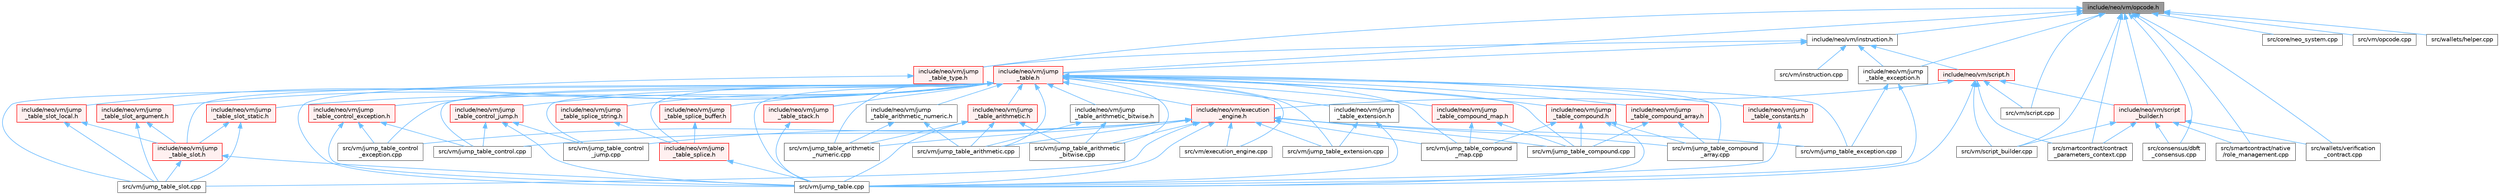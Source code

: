 digraph "include/neo/vm/opcode.h"
{
 // LATEX_PDF_SIZE
  bgcolor="transparent";
  edge [fontname=Helvetica,fontsize=10,labelfontname=Helvetica,labelfontsize=10];
  node [fontname=Helvetica,fontsize=10,shape=box,height=0.2,width=0.4];
  Node1 [id="Node000001",label="include/neo/vm/opcode.h",height=0.2,width=0.4,color="gray40", fillcolor="grey60", style="filled", fontcolor="black",tooltip=" "];
  Node1 -> Node2 [id="edge1_Node000001_Node000002",dir="back",color="steelblue1",style="solid",tooltip=" "];
  Node2 [id="Node000002",label="include/neo/vm/instruction.h",height=0.2,width=0.4,color="grey40", fillcolor="white", style="filled",URL="$instruction_8h.html",tooltip=" "];
  Node2 -> Node3 [id="edge2_Node000002_Node000003",dir="back",color="steelblue1",style="solid",tooltip=" "];
  Node3 [id="Node000003",label="include/neo/vm/jump\l_table.h",height=0.2,width=0.4,color="red", fillcolor="#FFF0F0", style="filled",URL="$jump__table_8h.html",tooltip=" "];
  Node3 -> Node4 [id="edge3_Node000003_Node000004",dir="back",color="steelblue1",style="solid",tooltip=" "];
  Node4 [id="Node000004",label="include/neo/vm/execution\l_engine.h",height=0.2,width=0.4,color="red", fillcolor="#FFF0F0", style="filled",URL="$execution__engine_8h.html",tooltip=" "];
  Node4 -> Node151 [id="edge4_Node000004_Node000151",dir="back",color="steelblue1",style="solid",tooltip=" "];
  Node151 [id="Node000151",label="src/vm/execution_engine.cpp",height=0.2,width=0.4,color="grey40", fillcolor="white", style="filled",URL="$execution__engine_8cpp.html",tooltip=" "];
  Node4 -> Node152 [id="edge5_Node000004_Node000152",dir="back",color="steelblue1",style="solid",tooltip=" "];
  Node152 [id="Node000152",label="src/vm/jump_table.cpp",height=0.2,width=0.4,color="grey40", fillcolor="white", style="filled",URL="$jump__table_8cpp.html",tooltip=" "];
  Node4 -> Node153 [id="edge6_Node000004_Node000153",dir="back",color="steelblue1",style="solid",tooltip=" "];
  Node153 [id="Node000153",label="src/vm/jump_table_arithmetic.cpp",height=0.2,width=0.4,color="grey40", fillcolor="white", style="filled",URL="$jump__table__arithmetic_8cpp.html",tooltip=" "];
  Node4 -> Node154 [id="edge7_Node000004_Node000154",dir="back",color="steelblue1",style="solid",tooltip=" "];
  Node154 [id="Node000154",label="src/vm/jump_table_arithmetic\l_bitwise.cpp",height=0.2,width=0.4,color="grey40", fillcolor="white", style="filled",URL="$jump__table__arithmetic__bitwise_8cpp.html",tooltip=" "];
  Node4 -> Node155 [id="edge8_Node000004_Node000155",dir="back",color="steelblue1",style="solid",tooltip=" "];
  Node155 [id="Node000155",label="src/vm/jump_table_arithmetic\l_numeric.cpp",height=0.2,width=0.4,color="grey40", fillcolor="white", style="filled",URL="$jump__table__arithmetic__numeric_8cpp.html",tooltip=" "];
  Node4 -> Node157 [id="edge9_Node000004_Node000157",dir="back",color="steelblue1",style="solid",tooltip=" "];
  Node157 [id="Node000157",label="src/vm/jump_table_compound.cpp",height=0.2,width=0.4,color="grey40", fillcolor="white", style="filled",URL="$jump__table__compound_8cpp.html",tooltip=" "];
  Node4 -> Node158 [id="edge10_Node000004_Node000158",dir="back",color="steelblue1",style="solid",tooltip=" "];
  Node158 [id="Node000158",label="src/vm/jump_table_compound\l_array.cpp",height=0.2,width=0.4,color="grey40", fillcolor="white", style="filled",URL="$jump__table__compound__array_8cpp.html",tooltip=" "];
  Node4 -> Node159 [id="edge11_Node000004_Node000159",dir="back",color="steelblue1",style="solid",tooltip=" "];
  Node159 [id="Node000159",label="src/vm/jump_table_compound\l_map.cpp",height=0.2,width=0.4,color="grey40", fillcolor="white", style="filled",URL="$jump__table__compound__map_8cpp.html",tooltip=" "];
  Node4 -> Node162 [id="edge12_Node000004_Node000162",dir="back",color="steelblue1",style="solid",tooltip=" "];
  Node162 [id="Node000162",label="src/vm/jump_table_control.cpp",height=0.2,width=0.4,color="grey40", fillcolor="white", style="filled",URL="$jump__table__control_8cpp.html",tooltip=" "];
  Node4 -> Node163 [id="edge13_Node000004_Node000163",dir="back",color="steelblue1",style="solid",tooltip=" "];
  Node163 [id="Node000163",label="src/vm/jump_table_control\l_exception.cpp",height=0.2,width=0.4,color="grey40", fillcolor="white", style="filled",URL="$jump__table__control__exception_8cpp.html",tooltip=" "];
  Node4 -> Node164 [id="edge14_Node000004_Node000164",dir="back",color="steelblue1",style="solid",tooltip=" "];
  Node164 [id="Node000164",label="src/vm/jump_table_control\l_jump.cpp",height=0.2,width=0.4,color="grey40", fillcolor="white", style="filled",URL="$jump__table__control__jump_8cpp.html",tooltip=" "];
  Node4 -> Node165 [id="edge15_Node000004_Node000165",dir="back",color="steelblue1",style="solid",tooltip=" "];
  Node165 [id="Node000165",label="src/vm/jump_table_exception.cpp",height=0.2,width=0.4,color="grey40", fillcolor="white", style="filled",URL="$jump__table__exception_8cpp.html",tooltip=" "];
  Node4 -> Node166 [id="edge16_Node000004_Node000166",dir="back",color="steelblue1",style="solid",tooltip=" "];
  Node166 [id="Node000166",label="src/vm/jump_table_extension.cpp",height=0.2,width=0.4,color="grey40", fillcolor="white", style="filled",URL="$jump__table__extension_8cpp.html",tooltip=" "];
  Node4 -> Node167 [id="edge17_Node000004_Node000167",dir="back",color="steelblue1",style="solid",tooltip=" "];
  Node167 [id="Node000167",label="src/vm/jump_table_slot.cpp",height=0.2,width=0.4,color="grey40", fillcolor="white", style="filled",URL="$jump__table__slot_8cpp.html",tooltip=" "];
  Node3 -> Node178 [id="edge18_Node000003_Node000178",dir="back",color="steelblue1",style="solid",tooltip=" "];
  Node178 [id="Node000178",label="include/neo/vm/jump\l_table_arithmetic.h",height=0.2,width=0.4,color="red", fillcolor="#FFF0F0", style="filled",URL="$jump__table__arithmetic_8h.html",tooltip=" "];
  Node178 -> Node152 [id="edge19_Node000178_Node000152",dir="back",color="steelblue1",style="solid",tooltip=" "];
  Node178 -> Node153 [id="edge20_Node000178_Node000153",dir="back",color="steelblue1",style="solid",tooltip=" "];
  Node178 -> Node154 [id="edge21_Node000178_Node000154",dir="back",color="steelblue1",style="solid",tooltip=" "];
  Node178 -> Node155 [id="edge22_Node000178_Node000155",dir="back",color="steelblue1",style="solid",tooltip=" "];
  Node3 -> Node179 [id="edge23_Node000003_Node000179",dir="back",color="steelblue1",style="solid",tooltip=" "];
  Node179 [id="Node000179",label="include/neo/vm/jump\l_table_arithmetic_bitwise.h",height=0.2,width=0.4,color="grey40", fillcolor="white", style="filled",URL="$jump__table__arithmetic__bitwise_8h.html",tooltip=" "];
  Node179 -> Node153 [id="edge24_Node000179_Node000153",dir="back",color="steelblue1",style="solid",tooltip=" "];
  Node179 -> Node154 [id="edge25_Node000179_Node000154",dir="back",color="steelblue1",style="solid",tooltip=" "];
  Node3 -> Node180 [id="edge26_Node000003_Node000180",dir="back",color="steelblue1",style="solid",tooltip=" "];
  Node180 [id="Node000180",label="include/neo/vm/jump\l_table_arithmetic_numeric.h",height=0.2,width=0.4,color="grey40", fillcolor="white", style="filled",URL="$jump__table__arithmetic__numeric_8h.html",tooltip=" "];
  Node180 -> Node153 [id="edge27_Node000180_Node000153",dir="back",color="steelblue1",style="solid",tooltip=" "];
  Node180 -> Node155 [id="edge28_Node000180_Node000155",dir="back",color="steelblue1",style="solid",tooltip=" "];
  Node3 -> Node181 [id="edge29_Node000003_Node000181",dir="back",color="steelblue1",style="solid",tooltip=" "];
  Node181 [id="Node000181",label="include/neo/vm/jump\l_table_compound.h",height=0.2,width=0.4,color="red", fillcolor="#FFF0F0", style="filled",URL="$jump__table__compound_8h.html",tooltip=" "];
  Node181 -> Node152 [id="edge30_Node000181_Node000152",dir="back",color="steelblue1",style="solid",tooltip=" "];
  Node181 -> Node157 [id="edge31_Node000181_Node000157",dir="back",color="steelblue1",style="solid",tooltip=" "];
  Node181 -> Node158 [id="edge32_Node000181_Node000158",dir="back",color="steelblue1",style="solid",tooltip=" "];
  Node181 -> Node159 [id="edge33_Node000181_Node000159",dir="back",color="steelblue1",style="solid",tooltip=" "];
  Node3 -> Node182 [id="edge34_Node000003_Node000182",dir="back",color="steelblue1",style="solid",tooltip=" "];
  Node182 [id="Node000182",label="include/neo/vm/jump\l_table_compound_array.h",height=0.2,width=0.4,color="red", fillcolor="#FFF0F0", style="filled",URL="$jump__table__compound__array_8h.html",tooltip=" "];
  Node182 -> Node157 [id="edge35_Node000182_Node000157",dir="back",color="steelblue1",style="solid",tooltip=" "];
  Node182 -> Node158 [id="edge36_Node000182_Node000158",dir="back",color="steelblue1",style="solid",tooltip=" "];
  Node3 -> Node183 [id="edge37_Node000003_Node000183",dir="back",color="steelblue1",style="solid",tooltip=" "];
  Node183 [id="Node000183",label="include/neo/vm/jump\l_table_compound_map.h",height=0.2,width=0.4,color="red", fillcolor="#FFF0F0", style="filled",URL="$jump__table__compound__map_8h.html",tooltip=" "];
  Node183 -> Node157 [id="edge38_Node000183_Node000157",dir="back",color="steelblue1",style="solid",tooltip=" "];
  Node183 -> Node159 [id="edge39_Node000183_Node000159",dir="back",color="steelblue1",style="solid",tooltip=" "];
  Node3 -> Node184 [id="edge40_Node000003_Node000184",dir="back",color="steelblue1",style="solid",tooltip=" "];
  Node184 [id="Node000184",label="include/neo/vm/jump\l_table_constants.h",height=0.2,width=0.4,color="red", fillcolor="#FFF0F0", style="filled",URL="$jump__table__constants_8h.html",tooltip=" "];
  Node184 -> Node152 [id="edge41_Node000184_Node000152",dir="back",color="steelblue1",style="solid",tooltip=" "];
  Node3 -> Node185 [id="edge42_Node000003_Node000185",dir="back",color="steelblue1",style="solid",tooltip=" "];
  Node185 [id="Node000185",label="include/neo/vm/jump\l_table_control_exception.h",height=0.2,width=0.4,color="red", fillcolor="#FFF0F0", style="filled",URL="$jump__table__control__exception_8h.html",tooltip=" "];
  Node185 -> Node152 [id="edge43_Node000185_Node000152",dir="back",color="steelblue1",style="solid",tooltip=" "];
  Node185 -> Node162 [id="edge44_Node000185_Node000162",dir="back",color="steelblue1",style="solid",tooltip=" "];
  Node185 -> Node163 [id="edge45_Node000185_Node000163",dir="back",color="steelblue1",style="solid",tooltip=" "];
  Node3 -> Node187 [id="edge46_Node000003_Node000187",dir="back",color="steelblue1",style="solid",tooltip=" "];
  Node187 [id="Node000187",label="include/neo/vm/jump\l_table_control_jump.h",height=0.2,width=0.4,color="red", fillcolor="#FFF0F0", style="filled",URL="$jump__table__control__jump_8h.html",tooltip=" "];
  Node187 -> Node152 [id="edge47_Node000187_Node000152",dir="back",color="steelblue1",style="solid",tooltip=" "];
  Node187 -> Node162 [id="edge48_Node000187_Node000162",dir="back",color="steelblue1",style="solid",tooltip=" "];
  Node187 -> Node164 [id="edge49_Node000187_Node000164",dir="back",color="steelblue1",style="solid",tooltip=" "];
  Node3 -> Node188 [id="edge50_Node000003_Node000188",dir="back",color="steelblue1",style="solid",tooltip=" "];
  Node188 [id="Node000188",label="include/neo/vm/jump\l_table_extension.h",height=0.2,width=0.4,color="grey40", fillcolor="white", style="filled",URL="$jump__table__extension_8h.html",tooltip=" "];
  Node188 -> Node152 [id="edge51_Node000188_Node000152",dir="back",color="steelblue1",style="solid",tooltip=" "];
  Node188 -> Node166 [id="edge52_Node000188_Node000166",dir="back",color="steelblue1",style="solid",tooltip=" "];
  Node3 -> Node189 [id="edge53_Node000003_Node000189",dir="back",color="steelblue1",style="solid",tooltip=" "];
  Node189 [id="Node000189",label="include/neo/vm/jump\l_table_slot.h",height=0.2,width=0.4,color="red", fillcolor="#FFF0F0", style="filled",URL="$jump__table__slot_8h.html",tooltip=" "];
  Node189 -> Node152 [id="edge54_Node000189_Node000152",dir="back",color="steelblue1",style="solid",tooltip=" "];
  Node189 -> Node167 [id="edge55_Node000189_Node000167",dir="back",color="steelblue1",style="solid",tooltip=" "];
  Node3 -> Node190 [id="edge56_Node000003_Node000190",dir="back",color="steelblue1",style="solid",tooltip=" "];
  Node190 [id="Node000190",label="include/neo/vm/jump\l_table_slot_argument.h",height=0.2,width=0.4,color="red", fillcolor="#FFF0F0", style="filled",URL="$jump__table__slot__argument_8h.html",tooltip=" "];
  Node190 -> Node189 [id="edge57_Node000190_Node000189",dir="back",color="steelblue1",style="solid",tooltip=" "];
  Node190 -> Node167 [id="edge58_Node000190_Node000167",dir="back",color="steelblue1",style="solid",tooltip=" "];
  Node3 -> Node191 [id="edge59_Node000003_Node000191",dir="back",color="steelblue1",style="solid",tooltip=" "];
  Node191 [id="Node000191",label="include/neo/vm/jump\l_table_slot_local.h",height=0.2,width=0.4,color="red", fillcolor="#FFF0F0", style="filled",URL="$jump__table__slot__local_8h.html",tooltip=" "];
  Node191 -> Node189 [id="edge60_Node000191_Node000189",dir="back",color="steelblue1",style="solid",tooltip=" "];
  Node191 -> Node167 [id="edge61_Node000191_Node000167",dir="back",color="steelblue1",style="solid",tooltip=" "];
  Node3 -> Node192 [id="edge62_Node000003_Node000192",dir="back",color="steelblue1",style="solid",tooltip=" "];
  Node192 [id="Node000192",label="include/neo/vm/jump\l_table_slot_static.h",height=0.2,width=0.4,color="red", fillcolor="#FFF0F0", style="filled",URL="$jump__table__slot__static_8h.html",tooltip=" "];
  Node192 -> Node189 [id="edge63_Node000192_Node000189",dir="back",color="steelblue1",style="solid",tooltip=" "];
  Node192 -> Node167 [id="edge64_Node000192_Node000167",dir="back",color="steelblue1",style="solid",tooltip=" "];
  Node3 -> Node193 [id="edge65_Node000003_Node000193",dir="back",color="steelblue1",style="solid",tooltip=" "];
  Node193 [id="Node000193",label="include/neo/vm/jump\l_table_splice.h",height=0.2,width=0.4,color="red", fillcolor="#FFF0F0", style="filled",URL="$jump__table__splice_8h.html",tooltip=" "];
  Node193 -> Node152 [id="edge66_Node000193_Node000152",dir="back",color="steelblue1",style="solid",tooltip=" "];
  Node3 -> Node194 [id="edge67_Node000003_Node000194",dir="back",color="steelblue1",style="solid",tooltip=" "];
  Node194 [id="Node000194",label="include/neo/vm/jump\l_table_splice_buffer.h",height=0.2,width=0.4,color="red", fillcolor="#FFF0F0", style="filled",URL="$jump__table__splice__buffer_8h.html",tooltip=" "];
  Node194 -> Node193 [id="edge68_Node000194_Node000193",dir="back",color="steelblue1",style="solid",tooltip=" "];
  Node3 -> Node195 [id="edge69_Node000003_Node000195",dir="back",color="steelblue1",style="solid",tooltip=" "];
  Node195 [id="Node000195",label="include/neo/vm/jump\l_table_splice_string.h",height=0.2,width=0.4,color="red", fillcolor="#FFF0F0", style="filled",URL="$jump__table__splice__string_8h.html",tooltip=" "];
  Node195 -> Node193 [id="edge70_Node000195_Node000193",dir="back",color="steelblue1",style="solid",tooltip=" "];
  Node3 -> Node196 [id="edge71_Node000003_Node000196",dir="back",color="steelblue1",style="solid",tooltip=" "];
  Node196 [id="Node000196",label="include/neo/vm/jump\l_table_stack.h",height=0.2,width=0.4,color="red", fillcolor="#FFF0F0", style="filled",URL="$jump__table__stack_8h.html",tooltip=" "];
  Node196 -> Node152 [id="edge72_Node000196_Node000152",dir="back",color="steelblue1",style="solid",tooltip=" "];
  Node3 -> Node151 [id="edge73_Node000003_Node000151",dir="back",color="steelblue1",style="solid",tooltip=" "];
  Node3 -> Node152 [id="edge74_Node000003_Node000152",dir="back",color="steelblue1",style="solid",tooltip=" "];
  Node3 -> Node153 [id="edge75_Node000003_Node000153",dir="back",color="steelblue1",style="solid",tooltip=" "];
  Node3 -> Node154 [id="edge76_Node000003_Node000154",dir="back",color="steelblue1",style="solid",tooltip=" "];
  Node3 -> Node155 [id="edge77_Node000003_Node000155",dir="back",color="steelblue1",style="solid",tooltip=" "];
  Node3 -> Node157 [id="edge78_Node000003_Node000157",dir="back",color="steelblue1",style="solid",tooltip=" "];
  Node3 -> Node158 [id="edge79_Node000003_Node000158",dir="back",color="steelblue1",style="solid",tooltip=" "];
  Node3 -> Node159 [id="edge80_Node000003_Node000159",dir="back",color="steelblue1",style="solid",tooltip=" "];
  Node3 -> Node162 [id="edge81_Node000003_Node000162",dir="back",color="steelblue1",style="solid",tooltip=" "];
  Node3 -> Node163 [id="edge82_Node000003_Node000163",dir="back",color="steelblue1",style="solid",tooltip=" "];
  Node3 -> Node164 [id="edge83_Node000003_Node000164",dir="back",color="steelblue1",style="solid",tooltip=" "];
  Node3 -> Node165 [id="edge84_Node000003_Node000165",dir="back",color="steelblue1",style="solid",tooltip=" "];
  Node3 -> Node166 [id="edge85_Node000003_Node000166",dir="back",color="steelblue1",style="solid",tooltip=" "];
  Node3 -> Node167 [id="edge86_Node000003_Node000167",dir="back",color="steelblue1",style="solid",tooltip=" "];
  Node2 -> Node197 [id="edge87_Node000002_Node000197",dir="back",color="steelblue1",style="solid",tooltip=" "];
  Node197 [id="Node000197",label="include/neo/vm/jump\l_table_exception.h",height=0.2,width=0.4,color="grey40", fillcolor="white", style="filled",URL="$jump__table__exception_8h.html",tooltip=" "];
  Node197 -> Node152 [id="edge88_Node000197_Node000152",dir="back",color="steelblue1",style="solid",tooltip=" "];
  Node197 -> Node165 [id="edge89_Node000197_Node000165",dir="back",color="steelblue1",style="solid",tooltip=" "];
  Node2 -> Node198 [id="edge90_Node000002_Node000198",dir="back",color="steelblue1",style="solid",tooltip=" "];
  Node198 [id="Node000198",label="include/neo/vm/jump\l_table_type.h",height=0.2,width=0.4,color="red", fillcolor="#FFF0F0", style="filled",URL="$jump__table__type_8h.html",tooltip=" "];
  Node198 -> Node152 [id="edge91_Node000198_Node000152",dir="back",color="steelblue1",style="solid",tooltip=" "];
  Node2 -> Node199 [id="edge92_Node000002_Node000199",dir="back",color="steelblue1",style="solid",tooltip=" "];
  Node199 [id="Node000199",label="include/neo/vm/script.h",height=0.2,width=0.4,color="red", fillcolor="#FFF0F0", style="filled",URL="$script_8h.html",tooltip=" "];
  Node199 -> Node4 [id="edge93_Node000199_Node000004",dir="back",color="steelblue1",style="solid",tooltip=" "];
  Node199 -> Node202 [id="edge94_Node000199_Node000202",dir="back",color="steelblue1",style="solid",tooltip=" "];
  Node202 [id="Node000202",label="include/neo/vm/script\l_builder.h",height=0.2,width=0.4,color="red", fillcolor="#FFF0F0", style="filled",URL="$script__builder_8h.html",tooltip=" "];
  Node202 -> Node8 [id="edge95_Node000202_Node000008",dir="back",color="steelblue1",style="solid",tooltip=" "];
  Node8 [id="Node000008",label="src/consensus/dbft\l_consensus.cpp",height=0.2,width=0.4,color="grey40", fillcolor="white", style="filled",URL="$dbft__consensus_8cpp.html",tooltip=" "];
  Node202 -> Node203 [id="edge96_Node000202_Node000203",dir="back",color="steelblue1",style="solid",tooltip=" "];
  Node203 [id="Node000203",label="src/smartcontract/contract\l_parameters_context.cpp",height=0.2,width=0.4,color="grey40", fillcolor="white", style="filled",URL="$contract__parameters__context_8cpp.html",tooltip=" "];
  Node202 -> Node144 [id="edge97_Node000202_Node000144",dir="back",color="steelblue1",style="solid",tooltip=" "];
  Node144 [id="Node000144",label="src/smartcontract/native\l/role_management.cpp",height=0.2,width=0.4,color="grey40", fillcolor="white", style="filled",URL="$role__management_8cpp.html",tooltip=" "];
  Node202 -> Node204 [id="edge98_Node000202_Node000204",dir="back",color="steelblue1",style="solid",tooltip=" "];
  Node204 [id="Node000204",label="src/vm/script_builder.cpp",height=0.2,width=0.4,color="grey40", fillcolor="white", style="filled",URL="$script__builder_8cpp.html",tooltip=" "];
  Node202 -> Node205 [id="edge99_Node000202_Node000205",dir="back",color="steelblue1",style="solid",tooltip=" "];
  Node205 [id="Node000205",label="src/wallets/verification\l_contract.cpp",height=0.2,width=0.4,color="grey40", fillcolor="white", style="filled",URL="$verification__contract_8cpp.html",tooltip=" "];
  Node199 -> Node203 [id="edge100_Node000199_Node000203",dir="back",color="steelblue1",style="solid",tooltip=" "];
  Node199 -> Node152 [id="edge101_Node000199_Node000152",dir="back",color="steelblue1",style="solid",tooltip=" "];
  Node199 -> Node207 [id="edge102_Node000199_Node000207",dir="back",color="steelblue1",style="solid",tooltip=" "];
  Node207 [id="Node000207",label="src/vm/script.cpp",height=0.2,width=0.4,color="grey40", fillcolor="white", style="filled",URL="$script_8cpp.html",tooltip=" "];
  Node199 -> Node204 [id="edge103_Node000199_Node000204",dir="back",color="steelblue1",style="solid",tooltip=" "];
  Node2 -> Node208 [id="edge104_Node000002_Node000208",dir="back",color="steelblue1",style="solid",tooltip=" "];
  Node208 [id="Node000208",label="src/vm/instruction.cpp",height=0.2,width=0.4,color="grey40", fillcolor="white", style="filled",URL="$instruction_8cpp.html",tooltip=" "];
  Node1 -> Node3 [id="edge105_Node000001_Node000003",dir="back",color="steelblue1",style="solid",tooltip=" "];
  Node1 -> Node197 [id="edge106_Node000001_Node000197",dir="back",color="steelblue1",style="solid",tooltip=" "];
  Node1 -> Node198 [id="edge107_Node000001_Node000198",dir="back",color="steelblue1",style="solid",tooltip=" "];
  Node1 -> Node202 [id="edge108_Node000001_Node000202",dir="back",color="steelblue1",style="solid",tooltip=" "];
  Node1 -> Node8 [id="edge109_Node000001_Node000008",dir="back",color="steelblue1",style="solid",tooltip=" "];
  Node1 -> Node69 [id="edge110_Node000001_Node000069",dir="back",color="steelblue1",style="solid",tooltip=" "];
  Node69 [id="Node000069",label="src/core/neo_system.cpp",height=0.2,width=0.4,color="grey40", fillcolor="white", style="filled",URL="$core_2neo__system_8cpp.html",tooltip=" "];
  Node1 -> Node203 [id="edge111_Node000001_Node000203",dir="back",color="steelblue1",style="solid",tooltip=" "];
  Node1 -> Node144 [id="edge112_Node000001_Node000144",dir="back",color="steelblue1",style="solid",tooltip=" "];
  Node1 -> Node209 [id="edge113_Node000001_Node000209",dir="back",color="steelblue1",style="solid",tooltip=" "];
  Node209 [id="Node000209",label="src/vm/opcode.cpp",height=0.2,width=0.4,color="grey40", fillcolor="white", style="filled",URL="$opcode_8cpp.html",tooltip=" "];
  Node1 -> Node207 [id="edge114_Node000001_Node000207",dir="back",color="steelblue1",style="solid",tooltip=" "];
  Node1 -> Node204 [id="edge115_Node000001_Node000204",dir="back",color="steelblue1",style="solid",tooltip=" "];
  Node1 -> Node210 [id="edge116_Node000001_Node000210",dir="back",color="steelblue1",style="solid",tooltip=" "];
  Node210 [id="Node000210",label="src/wallets/helper.cpp",height=0.2,width=0.4,color="grey40", fillcolor="white", style="filled",URL="$helper_8cpp.html",tooltip=" "];
  Node1 -> Node205 [id="edge117_Node000001_Node000205",dir="back",color="steelblue1",style="solid",tooltip=" "];
}
